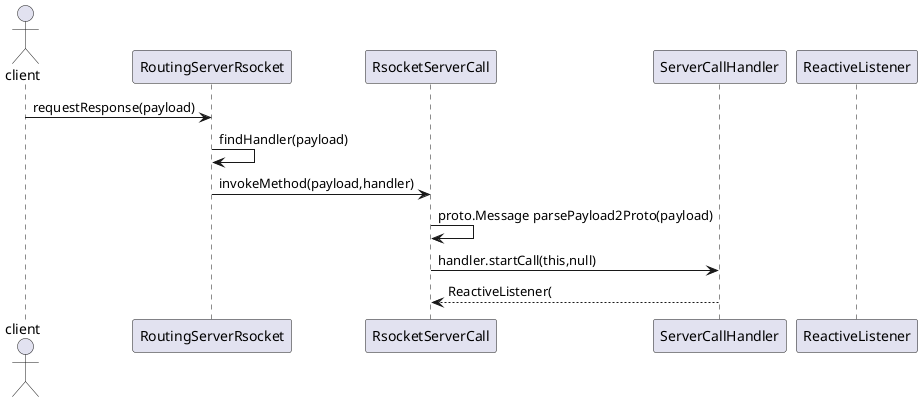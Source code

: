 @startuml

actor client
participant RoutingServerRsocket as routing
participant RsocketServerCall as call
participant ServerCallHandler as handler
participant ReactiveListener as listener


client ->routing:requestResponse(payload)
routing -> routing:findHandler(payload)
routing ->call:invokeMethod(payload,handler)
call ->call:proto.Message parsePayload2Proto(payload)
call ->handler:handler.startCall(this,null)
return ReactiveListener(



@enduml